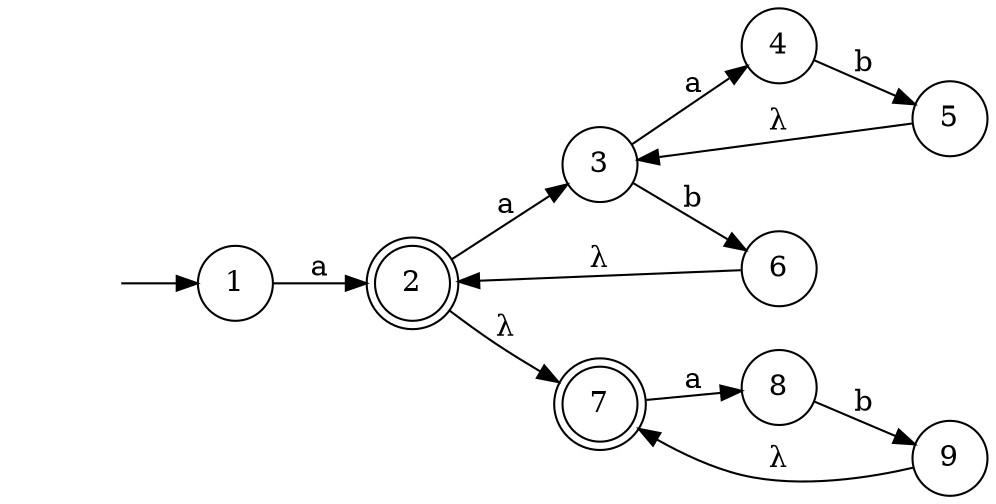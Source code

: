 digraph {
  rankdir=LR;
  node [shape = none, label=""]; 0;
  node [shape = circle, label="1"]; 1;
  node [shape = doublecircle, label="2"]; 2;
  node [shape = circle, label="3"]; 3;
  node [shape = circle, label="4"]; 4;
  node [shape = circle, label="5"]; 5;
  node [shape = circle, label="6"]; 6;
  node [shape = doublecircle, label="7"]; 7;
  node [shape = circle, label="8"]; 8;
  node [shape = circle, label="9"]; 9;
  0 -> 1 [label=""]
  1 -> 2 [label = "a"];
  2 -> 3 [label = "a"];
  3 -> 4 [label = "a"];
  4 -> 5 [label = "b"];
  3 -> 6 [label = "b"];
  2 -> 7 [label = "λ"];
  7 -> 8 [label = "a"];
  8 -> 9 [label = "b"];
  6 -> 2 [label = "λ"];
  5 -> 3 [label = "λ"];
  9 -> 7 [label = "λ"];
}
